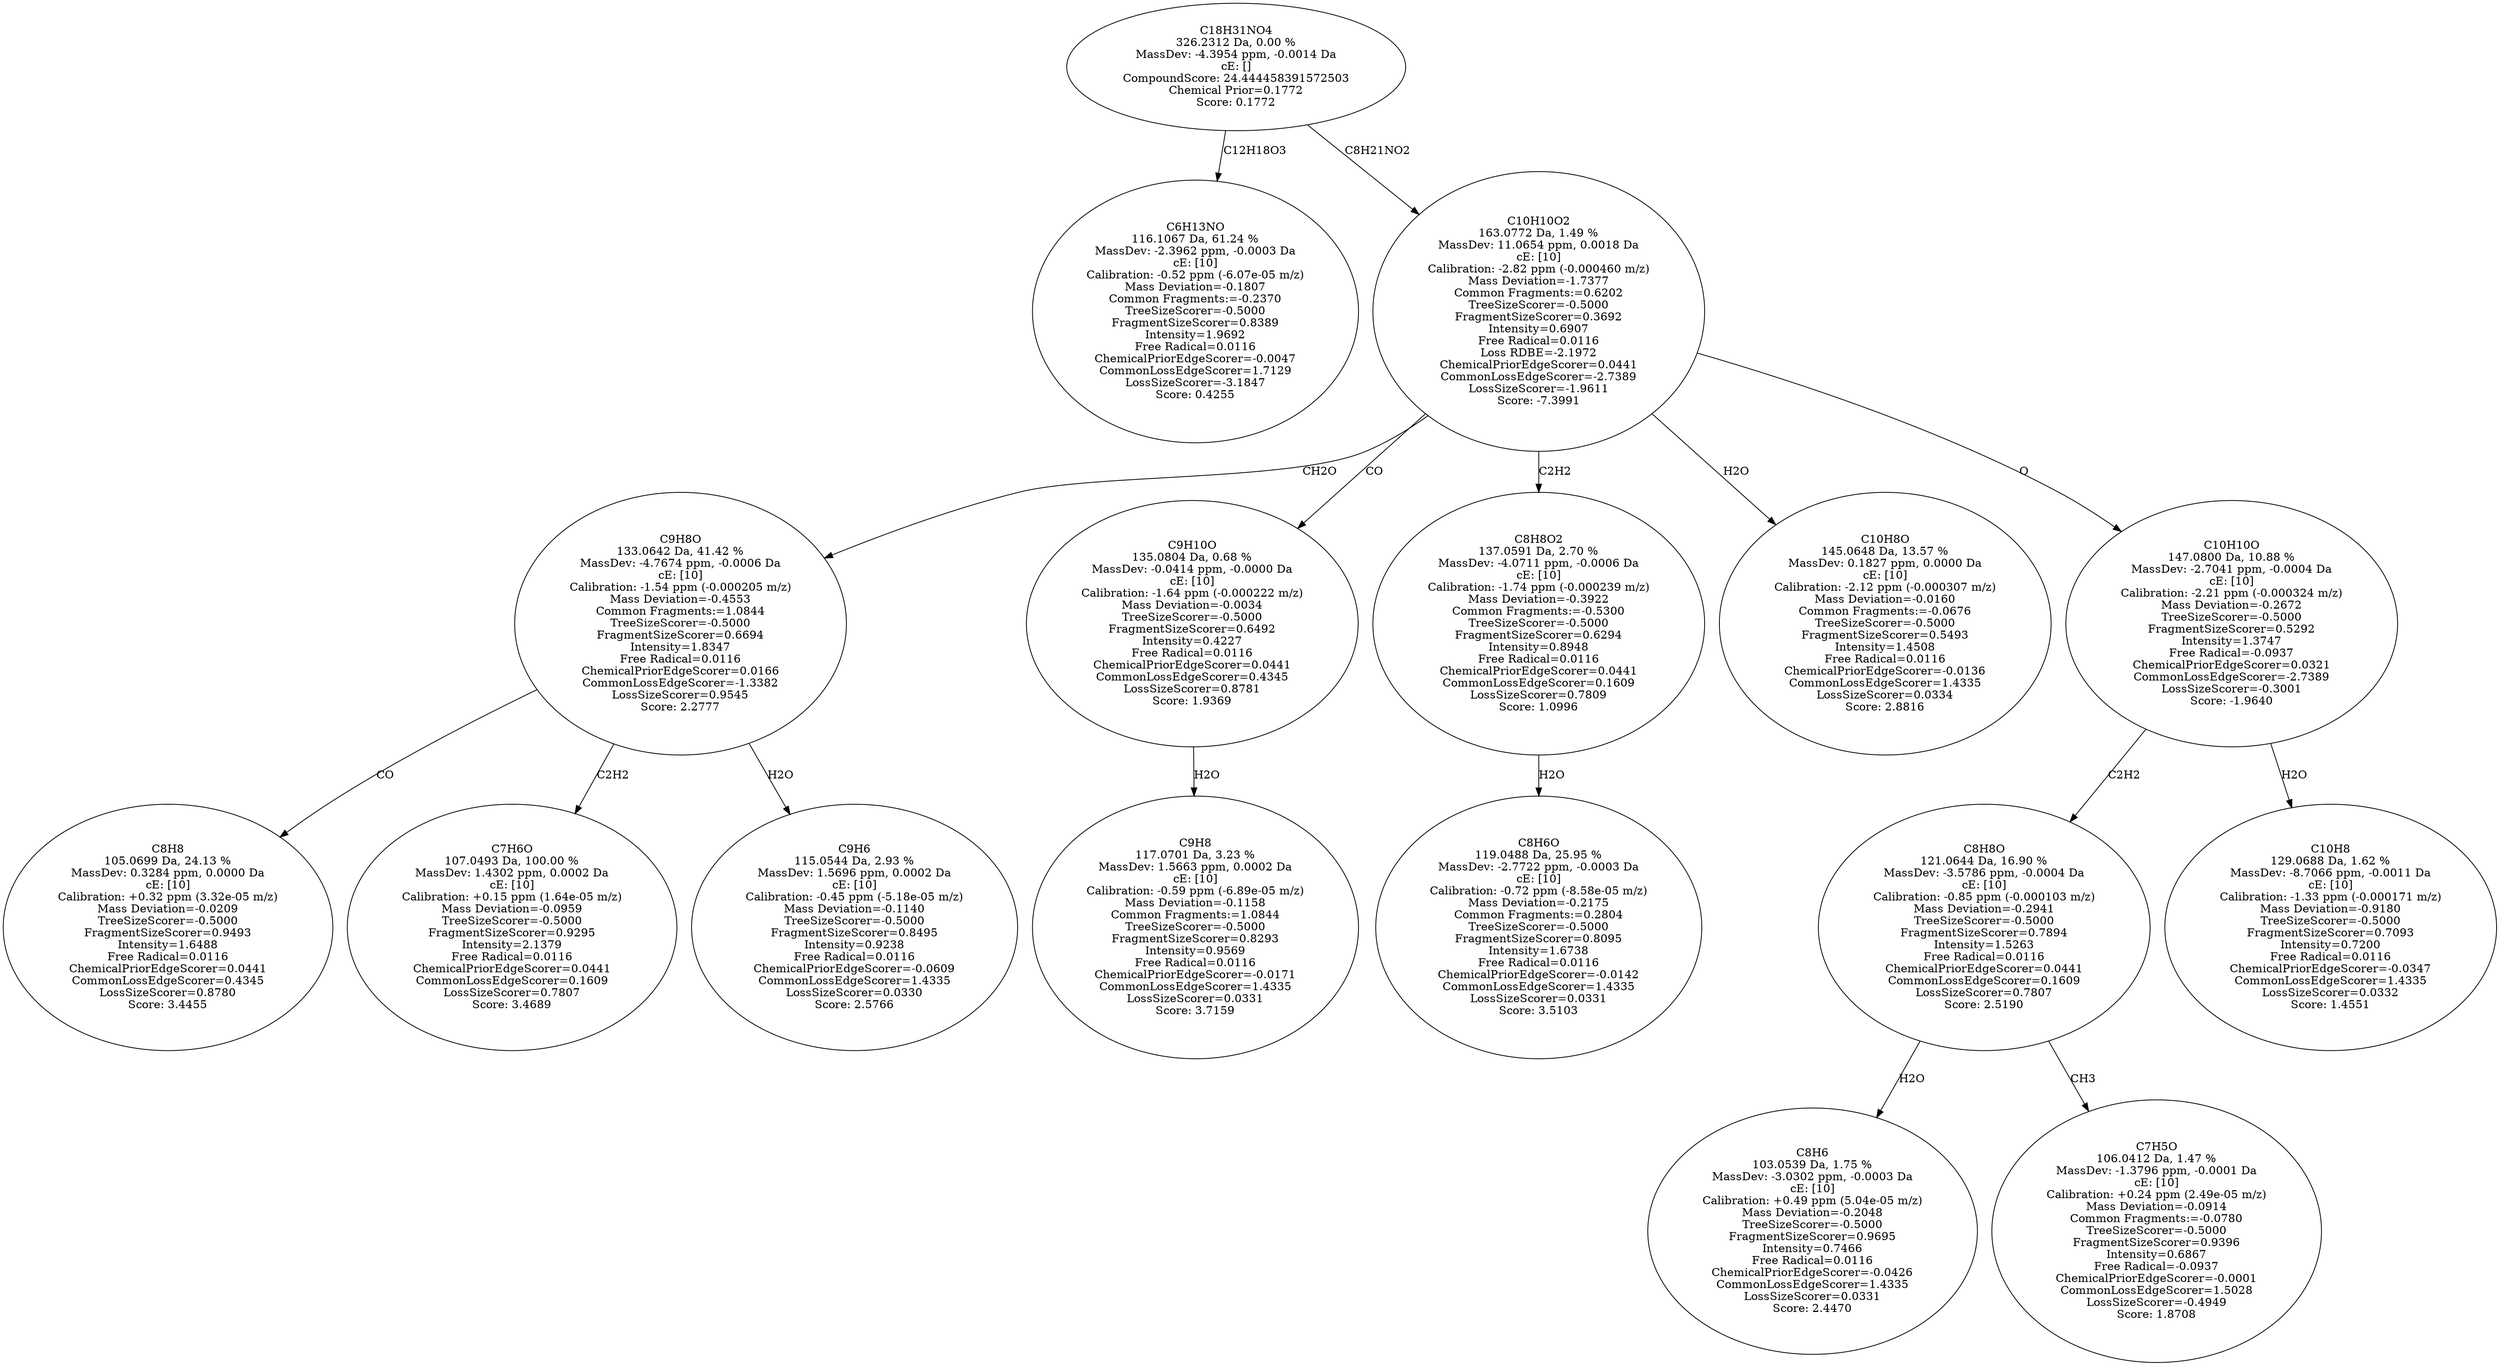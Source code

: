 strict digraph {
v1 [label="C6H13NO\n116.1067 Da, 61.24 %\nMassDev: -2.3962 ppm, -0.0003 Da\ncE: [10]\nCalibration: -0.52 ppm (-6.07e-05 m/z)\nMass Deviation=-0.1807\nCommon Fragments:=-0.2370\nTreeSizeScorer=-0.5000\nFragmentSizeScorer=0.8389\nIntensity=1.9692\nFree Radical=0.0116\nChemicalPriorEdgeScorer=-0.0047\nCommonLossEdgeScorer=1.7129\nLossSizeScorer=-3.1847\nScore: 0.4255"];
v2 [label="C8H8\n105.0699 Da, 24.13 %\nMassDev: 0.3284 ppm, 0.0000 Da\ncE: [10]\nCalibration: +0.32 ppm (3.32e-05 m/z)\nMass Deviation=-0.0209\nTreeSizeScorer=-0.5000\nFragmentSizeScorer=0.9493\nIntensity=1.6488\nFree Radical=0.0116\nChemicalPriorEdgeScorer=0.0441\nCommonLossEdgeScorer=0.4345\nLossSizeScorer=0.8780\nScore: 3.4455"];
v3 [label="C7H6O\n107.0493 Da, 100.00 %\nMassDev: 1.4302 ppm, 0.0002 Da\ncE: [10]\nCalibration: +0.15 ppm (1.64e-05 m/z)\nMass Deviation=-0.0959\nTreeSizeScorer=-0.5000\nFragmentSizeScorer=0.9295\nIntensity=2.1379\nFree Radical=0.0116\nChemicalPriorEdgeScorer=0.0441\nCommonLossEdgeScorer=0.1609\nLossSizeScorer=0.7807\nScore: 3.4689"];
v4 [label="C9H6\n115.0544 Da, 2.93 %\nMassDev: 1.5696 ppm, 0.0002 Da\ncE: [10]\nCalibration: -0.45 ppm (-5.18e-05 m/z)\nMass Deviation=-0.1140\nTreeSizeScorer=-0.5000\nFragmentSizeScorer=0.8495\nIntensity=0.9238\nFree Radical=0.0116\nChemicalPriorEdgeScorer=-0.0609\nCommonLossEdgeScorer=1.4335\nLossSizeScorer=0.0330\nScore: 2.5766"];
v5 [label="C9H8O\n133.0642 Da, 41.42 %\nMassDev: -4.7674 ppm, -0.0006 Da\ncE: [10]\nCalibration: -1.54 ppm (-0.000205 m/z)\nMass Deviation=-0.4553\nCommon Fragments:=1.0844\nTreeSizeScorer=-0.5000\nFragmentSizeScorer=0.6694\nIntensity=1.8347\nFree Radical=0.0116\nChemicalPriorEdgeScorer=0.0166\nCommonLossEdgeScorer=-1.3382\nLossSizeScorer=0.9545\nScore: 2.2777"];
v6 [label="C9H8\n117.0701 Da, 3.23 %\nMassDev: 1.5663 ppm, 0.0002 Da\ncE: [10]\nCalibration: -0.59 ppm (-6.89e-05 m/z)\nMass Deviation=-0.1158\nCommon Fragments:=1.0844\nTreeSizeScorer=-0.5000\nFragmentSizeScorer=0.8293\nIntensity=0.9569\nFree Radical=0.0116\nChemicalPriorEdgeScorer=-0.0171\nCommonLossEdgeScorer=1.4335\nLossSizeScorer=0.0331\nScore: 3.7159"];
v7 [label="C9H10O\n135.0804 Da, 0.68 %\nMassDev: -0.0414 ppm, -0.0000 Da\ncE: [10]\nCalibration: -1.64 ppm (-0.000222 m/z)\nMass Deviation=-0.0034\nTreeSizeScorer=-0.5000\nFragmentSizeScorer=0.6492\nIntensity=0.4227\nFree Radical=0.0116\nChemicalPriorEdgeScorer=0.0441\nCommonLossEdgeScorer=0.4345\nLossSizeScorer=0.8781\nScore: 1.9369"];
v8 [label="C8H6O\n119.0488 Da, 25.95 %\nMassDev: -2.7722 ppm, -0.0003 Da\ncE: [10]\nCalibration: -0.72 ppm (-8.58e-05 m/z)\nMass Deviation=-0.2175\nCommon Fragments:=0.2804\nTreeSizeScorer=-0.5000\nFragmentSizeScorer=0.8095\nIntensity=1.6738\nFree Radical=0.0116\nChemicalPriorEdgeScorer=-0.0142\nCommonLossEdgeScorer=1.4335\nLossSizeScorer=0.0331\nScore: 3.5103"];
v9 [label="C8H8O2\n137.0591 Da, 2.70 %\nMassDev: -4.0711 ppm, -0.0006 Da\ncE: [10]\nCalibration: -1.74 ppm (-0.000239 m/z)\nMass Deviation=-0.3922\nCommon Fragments:=-0.5300\nTreeSizeScorer=-0.5000\nFragmentSizeScorer=0.6294\nIntensity=0.8948\nFree Radical=0.0116\nChemicalPriorEdgeScorer=0.0441\nCommonLossEdgeScorer=0.1609\nLossSizeScorer=0.7809\nScore: 1.0996"];
v10 [label="C10H8O\n145.0648 Da, 13.57 %\nMassDev: 0.1827 ppm, 0.0000 Da\ncE: [10]\nCalibration: -2.12 ppm (-0.000307 m/z)\nMass Deviation=-0.0160\nCommon Fragments:=-0.0676\nTreeSizeScorer=-0.5000\nFragmentSizeScorer=0.5493\nIntensity=1.4508\nFree Radical=0.0116\nChemicalPriorEdgeScorer=-0.0136\nCommonLossEdgeScorer=1.4335\nLossSizeScorer=0.0334\nScore: 2.8816"];
v11 [label="C8H6\n103.0539 Da, 1.75 %\nMassDev: -3.0302 ppm, -0.0003 Da\ncE: [10]\nCalibration: +0.49 ppm (5.04e-05 m/z)\nMass Deviation=-0.2048\nTreeSizeScorer=-0.5000\nFragmentSizeScorer=0.9695\nIntensity=0.7466\nFree Radical=0.0116\nChemicalPriorEdgeScorer=-0.0426\nCommonLossEdgeScorer=1.4335\nLossSizeScorer=0.0331\nScore: 2.4470"];
v12 [label="C7H5O\n106.0412 Da, 1.47 %\nMassDev: -1.3796 ppm, -0.0001 Da\ncE: [10]\nCalibration: +0.24 ppm (2.49e-05 m/z)\nMass Deviation=-0.0914\nCommon Fragments:=-0.0780\nTreeSizeScorer=-0.5000\nFragmentSizeScorer=0.9396\nIntensity=0.6867\nFree Radical=-0.0937\nChemicalPriorEdgeScorer=-0.0001\nCommonLossEdgeScorer=1.5028\nLossSizeScorer=-0.4949\nScore: 1.8708"];
v13 [label="C8H8O\n121.0644 Da, 16.90 %\nMassDev: -3.5786 ppm, -0.0004 Da\ncE: [10]\nCalibration: -0.85 ppm (-0.000103 m/z)\nMass Deviation=-0.2941\nTreeSizeScorer=-0.5000\nFragmentSizeScorer=0.7894\nIntensity=1.5263\nFree Radical=0.0116\nChemicalPriorEdgeScorer=0.0441\nCommonLossEdgeScorer=0.1609\nLossSizeScorer=0.7807\nScore: 2.5190"];
v14 [label="C10H8\n129.0688 Da, 1.62 %\nMassDev: -8.7066 ppm, -0.0011 Da\ncE: [10]\nCalibration: -1.33 ppm (-0.000171 m/z)\nMass Deviation=-0.9180\nTreeSizeScorer=-0.5000\nFragmentSizeScorer=0.7093\nIntensity=0.7200\nFree Radical=0.0116\nChemicalPriorEdgeScorer=-0.0347\nCommonLossEdgeScorer=1.4335\nLossSizeScorer=0.0332\nScore: 1.4551"];
v15 [label="C10H10O\n147.0800 Da, 10.88 %\nMassDev: -2.7041 ppm, -0.0004 Da\ncE: [10]\nCalibration: -2.21 ppm (-0.000324 m/z)\nMass Deviation=-0.2672\nTreeSizeScorer=-0.5000\nFragmentSizeScorer=0.5292\nIntensity=1.3747\nFree Radical=-0.0937\nChemicalPriorEdgeScorer=0.0321\nCommonLossEdgeScorer=-2.7389\nLossSizeScorer=-0.3001\nScore: -1.9640"];
v16 [label="C10H10O2\n163.0772 Da, 1.49 %\nMassDev: 11.0654 ppm, 0.0018 Da\ncE: [10]\nCalibration: -2.82 ppm (-0.000460 m/z)\nMass Deviation=-1.7377\nCommon Fragments:=0.6202\nTreeSizeScorer=-0.5000\nFragmentSizeScorer=0.3692\nIntensity=0.6907\nFree Radical=0.0116\nLoss RDBE=-2.1972\nChemicalPriorEdgeScorer=0.0441\nCommonLossEdgeScorer=-2.7389\nLossSizeScorer=-1.9611\nScore: -7.3991"];
v17 [label="C18H31NO4\n326.2312 Da, 0.00 %\nMassDev: -4.3954 ppm, -0.0014 Da\ncE: []\nCompoundScore: 24.444458391572503\nChemical Prior=0.1772\nScore: 0.1772"];
v17 -> v1 [label="C12H18O3"];
v5 -> v2 [label="CO"];
v5 -> v3 [label="C2H2"];
v5 -> v4 [label="H2O"];
v16 -> v5 [label="CH2O"];
v7 -> v6 [label="H2O"];
v16 -> v7 [label="CO"];
v9 -> v8 [label="H2O"];
v16 -> v9 [label="C2H2"];
v16 -> v10 [label="H2O"];
v13 -> v11 [label="H2O"];
v13 -> v12 [label="CH3"];
v15 -> v13 [label="C2H2"];
v15 -> v14 [label="H2O"];
v16 -> v15 [label="O"];
v17 -> v16 [label="C8H21NO2"];
}